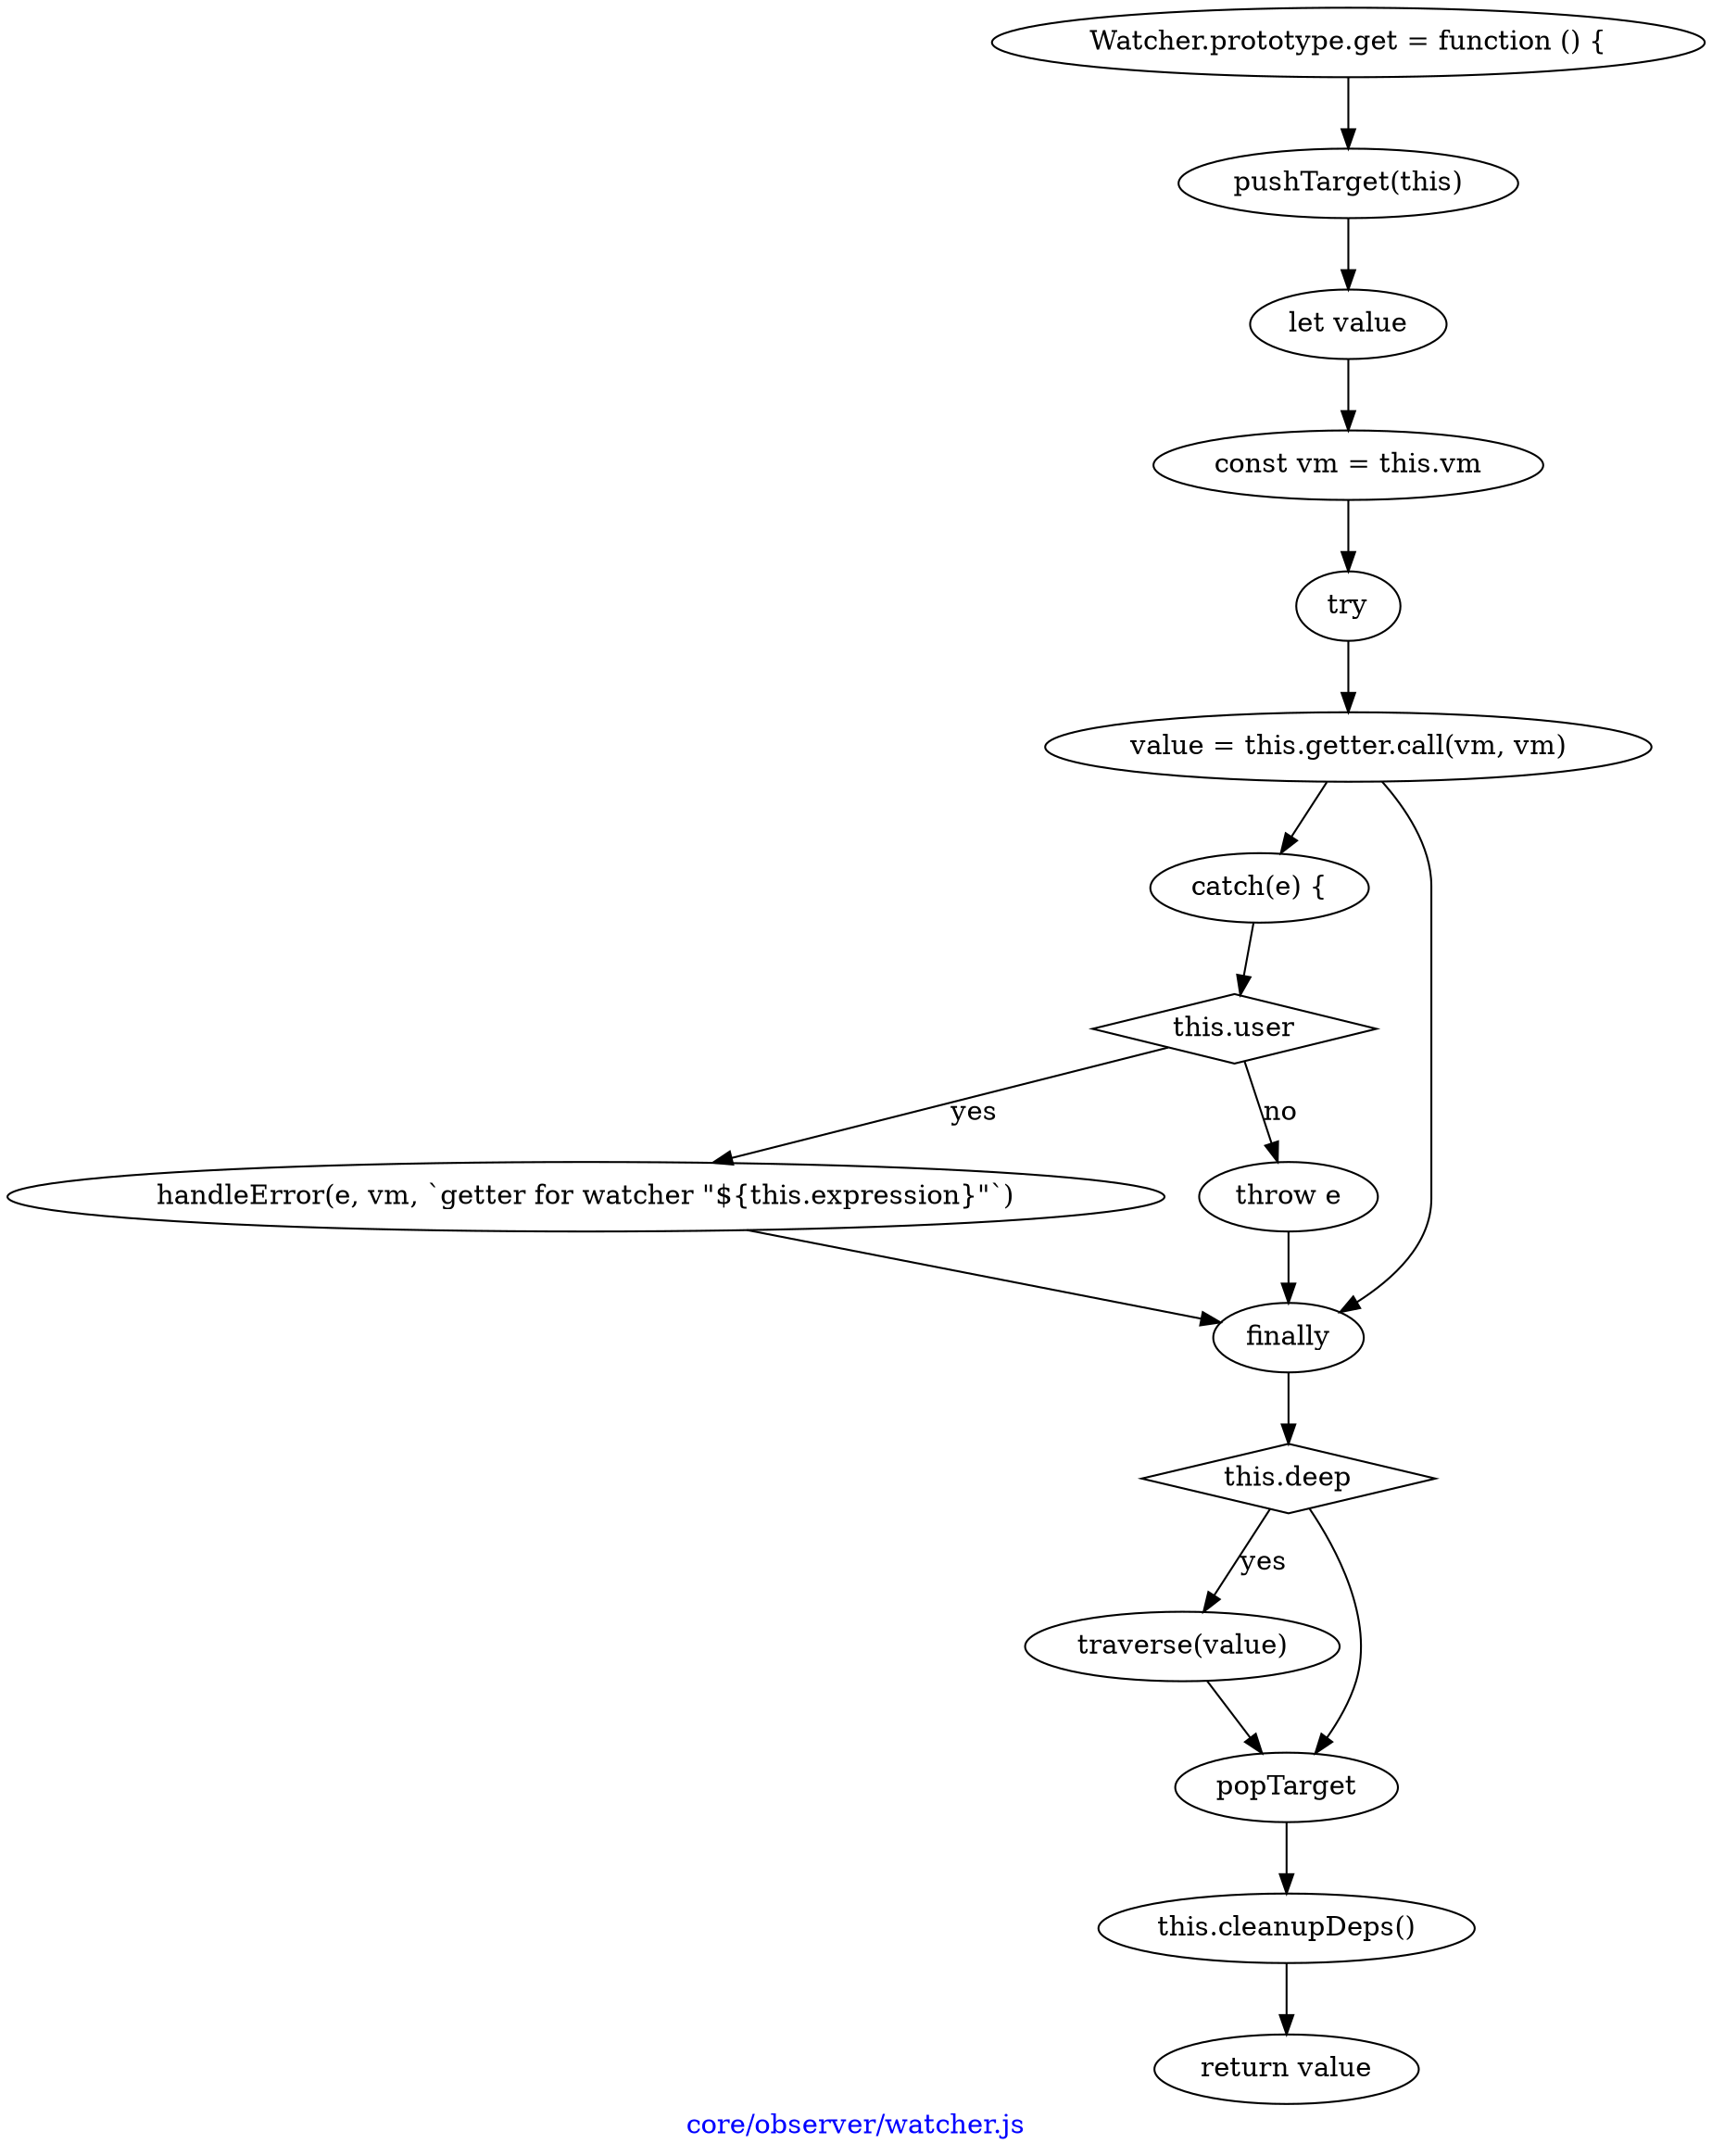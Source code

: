 digraph G {
    graph [
        label="core/observer/watcher.js"
        fontcolor=blue
    ]

    start [
        label="Watcher.prototype.get = function () {"
    ]
    pushTarget [
        label="pushTarget(this)"
    ]
    start -> pushTarget
    varValue [
        label="let value"
    ]
    pushTarget -> varValue
    varVm [
        label="const vm = this.vm"
    ]
    varValue -> varVm
    try [
        label="try"
    ]
    varVm -> try
    resetValue [
        label="value = this.getter.call(vm, vm)"
    ]
    try -> resetValue
    returnValue [
        label="return value"
    ]
    catch [
        label="catch(e) {"
    ]
    resetValue -> catch
    user [
        label="this.user"
        shape=diamond
    ]
    catch -> user
    handleError [
        label="handleError(e, vm, `getter for watcher \"${this.expression}\"`)"
    ]
    user -> handleError [label="yes"]
    throwE [
        label="throw e"
    ]
    user -> throwE [label="no"]
    finally [
        label="finally"
    ]
    resetValue -> finally
    throwE -> finally
    handleError -> finally

    deep [
        label="this.deep"
        shape=diamond
    ]
    finally -> deep
    traverse [
        label="traverse(value)"
    ]
    deep -> traverse [label="yes"]
    popTarget [
        label="popTarget"
    ]
    traverse -> popTarget
    deep -> popTarget
    clean [
        label="this.cleanupDeps()"
    ]
    popTarget -> clean
    clean -> returnValue
}